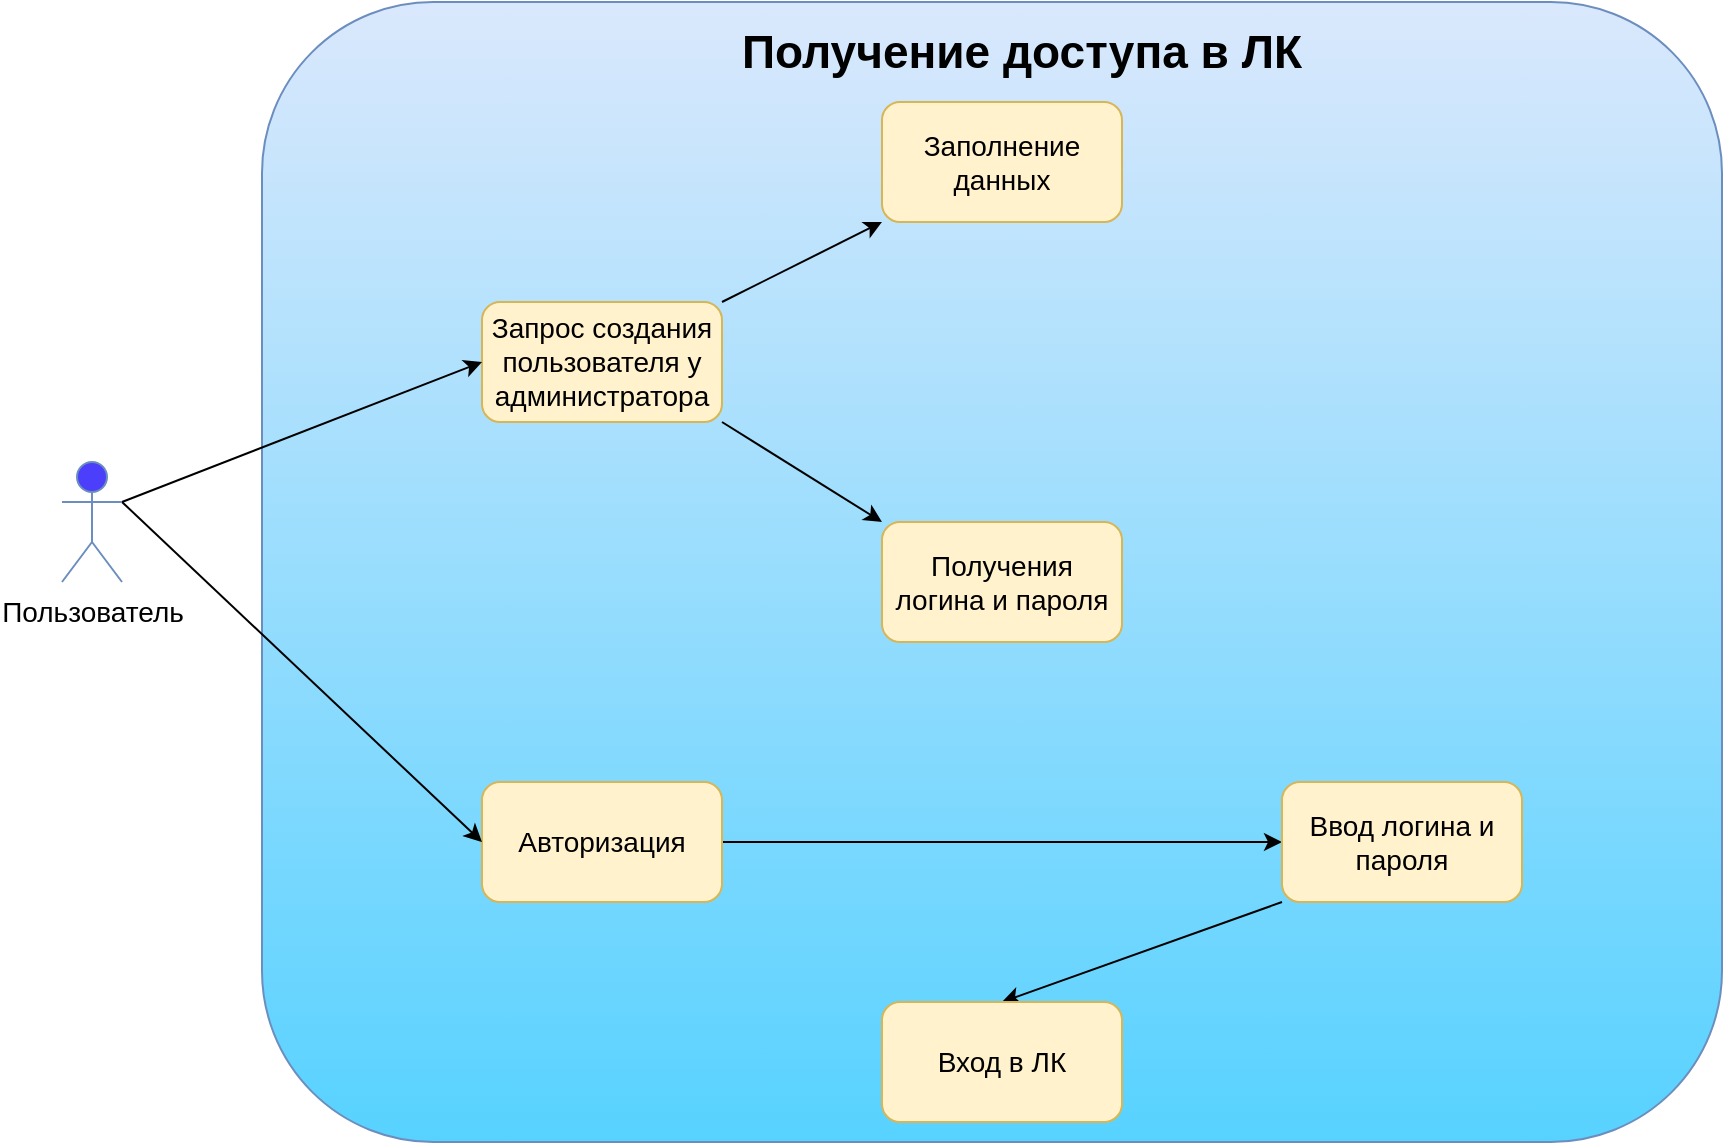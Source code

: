 <mxfile version="21.7.5" type="device">
  <diagram name="Страница — 1" id="GqWcVGzxmgbX92KXHL3x">
    <mxGraphModel dx="1235" dy="684" grid="1" gridSize="10" guides="1" tooltips="1" connect="1" arrows="1" fold="1" page="1" pageScale="1" pageWidth="827" pageHeight="1169" math="0" shadow="0">
      <root>
        <mxCell id="0" />
        <mxCell id="1" parent="0" />
        <mxCell id="2bCZGV9tfNaiHARKXQmV-17" value="" style="rounded=1;whiteSpace=wrap;html=1;fillColor=#dae8fc;strokeColor=#6c8ebf;gradientColor=#57D2FF;" vertex="1" parent="1">
          <mxGeometry x="210" y="40" width="730" height="570" as="geometry" />
        </mxCell>
        <mxCell id="2bCZGV9tfNaiHARKXQmV-10" style="rounded=0;orthogonalLoop=1;jettySize=auto;html=1;exitX=1;exitY=0;exitDx=0;exitDy=0;entryX=0;entryY=1;entryDx=0;entryDy=0;fontSize=14;" edge="1" parent="1" source="2bCZGV9tfNaiHARKXQmV-2" target="2bCZGV9tfNaiHARKXQmV-3">
          <mxGeometry relative="1" as="geometry" />
        </mxCell>
        <mxCell id="2bCZGV9tfNaiHARKXQmV-11" style="edgeStyle=none;rounded=0;orthogonalLoop=1;jettySize=auto;html=1;exitX=1;exitY=1;exitDx=0;exitDy=0;entryX=0;entryY=0;entryDx=0;entryDy=0;fontSize=14;" edge="1" parent="1" source="2bCZGV9tfNaiHARKXQmV-2" target="2bCZGV9tfNaiHARKXQmV-4">
          <mxGeometry relative="1" as="geometry" />
        </mxCell>
        <mxCell id="2bCZGV9tfNaiHARKXQmV-2" value="Запрос создания пользователя у администратора" style="rounded=1;whiteSpace=wrap;html=1;fillColor=#fff2cc;strokeColor=#d6b656;fontSize=14;" vertex="1" parent="1">
          <mxGeometry x="320" y="190" width="120" height="60" as="geometry" />
        </mxCell>
        <mxCell id="2bCZGV9tfNaiHARKXQmV-3" value="Заполнение данных" style="rounded=1;whiteSpace=wrap;html=1;fillColor=#fff2cc;strokeColor=#d6b656;fontSize=14;" vertex="1" parent="1">
          <mxGeometry x="520" y="90" width="120" height="60" as="geometry" />
        </mxCell>
        <mxCell id="2bCZGV9tfNaiHARKXQmV-4" value="Получения логина и пароля" style="rounded=1;whiteSpace=wrap;html=1;fillColor=#fff2cc;strokeColor=#d6b656;fontSize=14;" vertex="1" parent="1">
          <mxGeometry x="520" y="300" width="120" height="60" as="geometry" />
        </mxCell>
        <mxCell id="2bCZGV9tfNaiHARKXQmV-14" style="edgeStyle=none;rounded=0;orthogonalLoop=1;jettySize=auto;html=1;exitX=1;exitY=0.5;exitDx=0;exitDy=0;entryX=0;entryY=0.5;entryDx=0;entryDy=0;fontSize=14;" edge="1" parent="1" source="2bCZGV9tfNaiHARKXQmV-5" target="2bCZGV9tfNaiHARKXQmV-6">
          <mxGeometry relative="1" as="geometry" />
        </mxCell>
        <mxCell id="2bCZGV9tfNaiHARKXQmV-5" value="Авторизация" style="rounded=1;whiteSpace=wrap;html=1;fillColor=#fff2cc;strokeColor=#d6b656;fontSize=14;" vertex="1" parent="1">
          <mxGeometry x="320" y="430" width="120" height="60" as="geometry" />
        </mxCell>
        <mxCell id="2bCZGV9tfNaiHARKXQmV-15" style="edgeStyle=none;rounded=0;orthogonalLoop=1;jettySize=auto;html=1;exitX=0;exitY=1;exitDx=0;exitDy=0;entryX=0.5;entryY=0;entryDx=0;entryDy=0;fontSize=14;" edge="1" parent="1" source="2bCZGV9tfNaiHARKXQmV-6" target="2bCZGV9tfNaiHARKXQmV-7">
          <mxGeometry relative="1" as="geometry" />
        </mxCell>
        <mxCell id="2bCZGV9tfNaiHARKXQmV-6" value="Ввод логина и пароля" style="rounded=1;whiteSpace=wrap;html=1;fillColor=#fff2cc;strokeColor=#d6b656;fontSize=14;" vertex="1" parent="1">
          <mxGeometry x="720" y="430" width="120" height="60" as="geometry" />
        </mxCell>
        <mxCell id="2bCZGV9tfNaiHARKXQmV-7" value="Вход в ЛК" style="rounded=1;whiteSpace=wrap;html=1;fillColor=#fff2cc;strokeColor=#d6b656;fontSize=14;" vertex="1" parent="1">
          <mxGeometry x="520" y="540" width="120" height="60" as="geometry" />
        </mxCell>
        <mxCell id="2bCZGV9tfNaiHARKXQmV-8" value="Получение доступа в ЛК" style="text;html=1;strokeColor=none;fillColor=none;align=center;verticalAlign=middle;whiteSpace=wrap;rounded=0;strokeWidth=1;fontSize=23;fontStyle=1" vertex="1" parent="1">
          <mxGeometry x="445" y="50" width="290" height="30" as="geometry" />
        </mxCell>
        <mxCell id="2bCZGV9tfNaiHARKXQmV-12" style="edgeStyle=none;rounded=0;orthogonalLoop=1;jettySize=auto;html=1;exitX=1;exitY=0.333;exitDx=0;exitDy=0;exitPerimeter=0;entryX=0;entryY=0.5;entryDx=0;entryDy=0;fontSize=14;" edge="1" parent="1" source="2bCZGV9tfNaiHARKXQmV-9" target="2bCZGV9tfNaiHARKXQmV-2">
          <mxGeometry relative="1" as="geometry" />
        </mxCell>
        <mxCell id="2bCZGV9tfNaiHARKXQmV-13" style="edgeStyle=none;rounded=0;orthogonalLoop=1;jettySize=auto;html=1;exitX=1;exitY=0.333;exitDx=0;exitDy=0;exitPerimeter=0;entryX=0;entryY=0.5;entryDx=0;entryDy=0;fontSize=14;" edge="1" parent="1" source="2bCZGV9tfNaiHARKXQmV-9" target="2bCZGV9tfNaiHARKXQmV-5">
          <mxGeometry relative="1" as="geometry" />
        </mxCell>
        <mxCell id="2bCZGV9tfNaiHARKXQmV-9" value="Пользователь" style="shape=umlActor;verticalLabelPosition=bottom;verticalAlign=top;html=1;outlineConnect=0;fontSize=14;fillColor=#4C3FFC;strokeColor=#6c8ebf;" vertex="1" parent="1">
          <mxGeometry x="110" y="270" width="30" height="60" as="geometry" />
        </mxCell>
      </root>
    </mxGraphModel>
  </diagram>
</mxfile>
